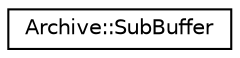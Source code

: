 digraph "Graphical Class Hierarchy"
{
  edge [fontname="Helvetica",fontsize="10",labelfontname="Helvetica",labelfontsize="10"];
  node [fontname="Helvetica",fontsize="10",shape=record];
  rankdir="LR";
  Node0 [label="Archive::SubBuffer",height=0.2,width=0.4,color="black", fillcolor="white", style="filled",URL="$struct_archive_1_1_sub_buffer.html"];
}
